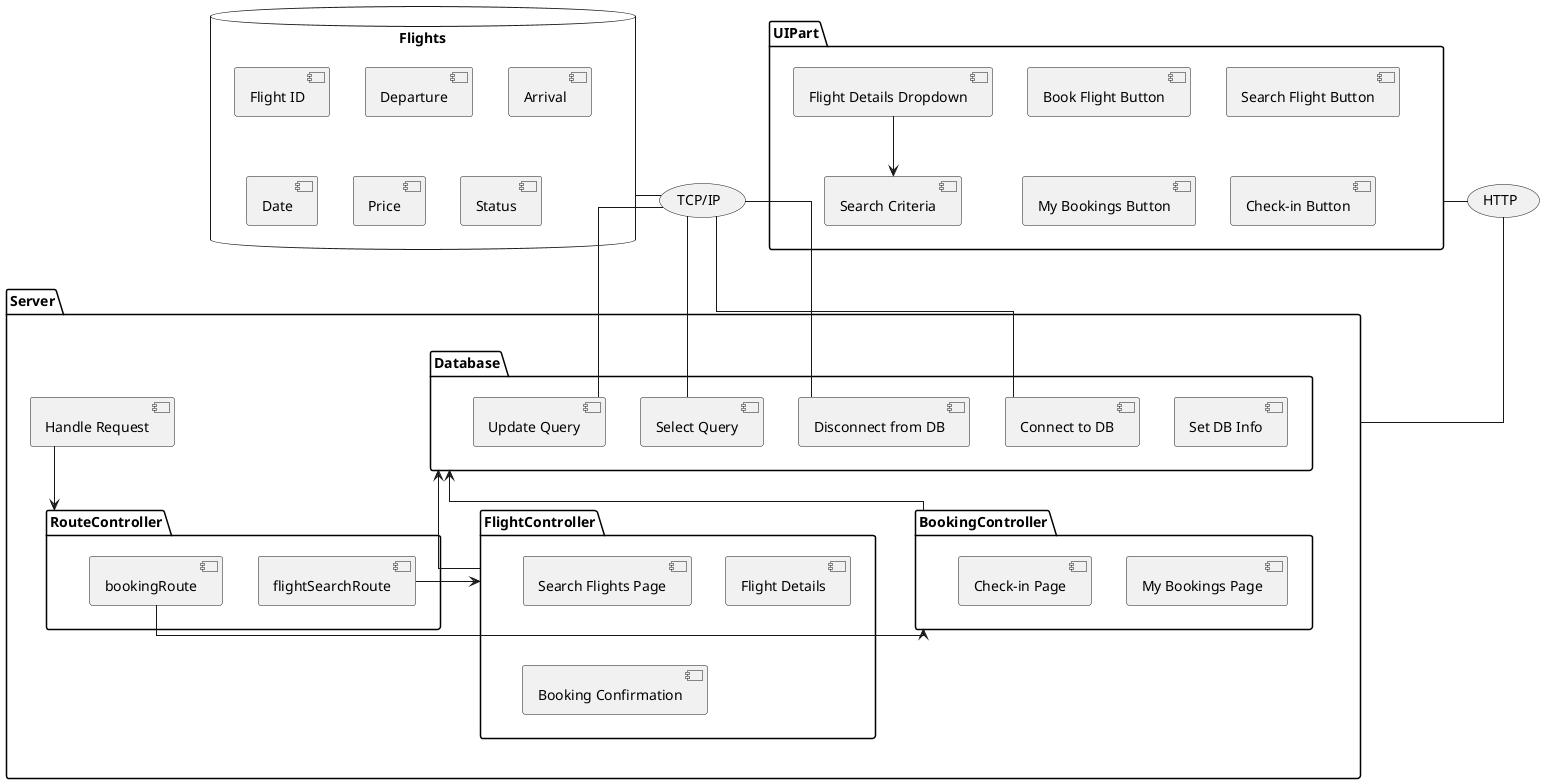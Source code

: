 @startuml lab5_3

skinparam Linetype ortho

package UIPart {
    [Book Flight Button] as BookFlightButton
    [Search Flight Button] as SearchFlightButton
    [My Bookings Button] as MyBookingsButton
    [Check-in Button] as CheckInButton
    [Flight Details Dropdown] as FlightDetailsDropdown
    [Search Criteria] as SearchParameters
}

package Server {
    [Handle Request] as ProcessRequest

    package RouteController {
        [flightSearchRoute] as FlightSearchRoute
        [bookingRoute] as BookingRoute
    }

    package FlightController {
        [Search Flights Page] as FlightSearchPage
        [Flight Details] as FlightDetailsPage
        [Booking Confirmation] as BookingConfirmation
    }

    package BookingController {
        [My Bookings Page] as MyBookingsPage
        [Check-in Page] as CheckInPage
    }

    package Database {
        [Set DB Info] as setConnectionData
        [Connect to DB] as connect
        [Disconnect from DB] as disconnect
        [Select Query] as selectRequest
        [Update Query] as updateRequest
    }
}

database Flights {
    [Flight ID] as FlightID
    [Departure] as Departure
    [Arrival] as Arrival
    [Date] as FlightDate
    [Price] as Price
    [Status] as FlightStatus
}

Flights -down-(TCP/IP)
ProcessRequest -down-> RouteController
FlightSearchRoute -right-> FlightController
BookingRoute -right-> BookingController
FlightController -up-> Database
BookingController -up-> Database

connect -up-(TCP/IP)
disconnect -up-(TCP/IP)
selectRequest -up-(TCP/IP)
updateRequest -up-(TCP/IP)

UIPart -down-(HTTP)
FlightDetailsDropdown -down-> SearchParameters

Server -up-(HTTP)

@enduml
